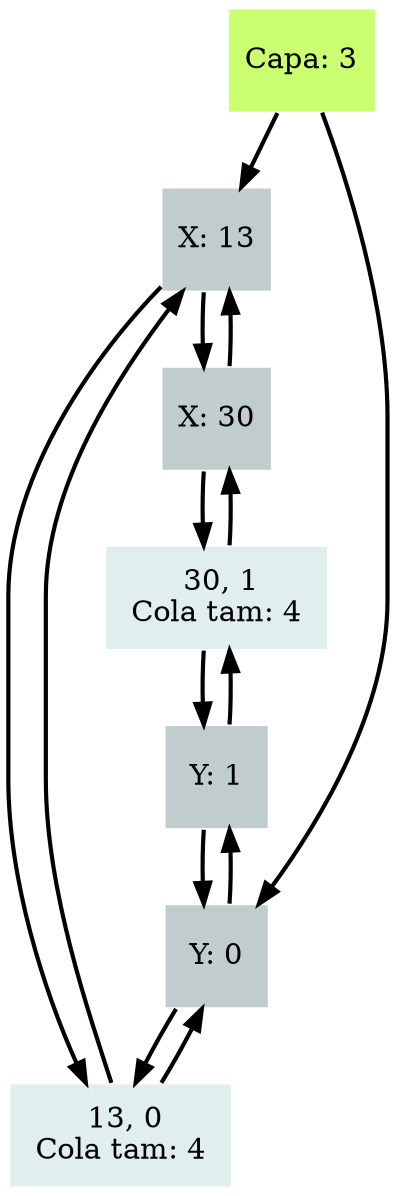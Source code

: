 digraph G {
rankdir = TB; 
node[shape = box, width=0.7, height=0.7, fillcolor="azure2" color="white" style= "filled"];
edge[style = "bold"];

	 node[label = "Capa: 3" fillcolor = "darkolivegreen1" pos= "-1,1!"]principal;

	 node[label = "X: 13" fillcolor= "azure3" pos= "0,1!" shape = box]x13;

	 node[label = "X: 30" fillcolor= "azure3" pos= "1,1!" shape = box]x30;
x13 -> x30; 
x30 -> x13; 
principal -> x13;

	 node[label = "Y: 0" fillcolor= "azure3" pos= "-1,-0!" shape = box]y0;

	 node[label = "Y: 1" fillcolor= "azure3" pos= "-1,-1!" shape = box]y1;
y0 -> y1; 
y1 -> y0; 
principal -> y0;

	 node[label = " 13, 0
 Cola tam: 4 " fillcolor= "azure2" pos = " 0, -0! " shape = box]"i13-0";
 x13 -> "i13-0";

 "i13-0" -> x13; 

	 node[label = " 30, 1
 Cola tam: 4 " fillcolor= "azure2" pos = " 1, -1! " shape = box]"i30-1";
 x30 -> "i30-1";

 "i30-1" -> x30; 

 y0 -> "i13-0"

 "i13-0" -> y0 

 y1 -> "i30-1"

 "i30-1" -> y1 
}
